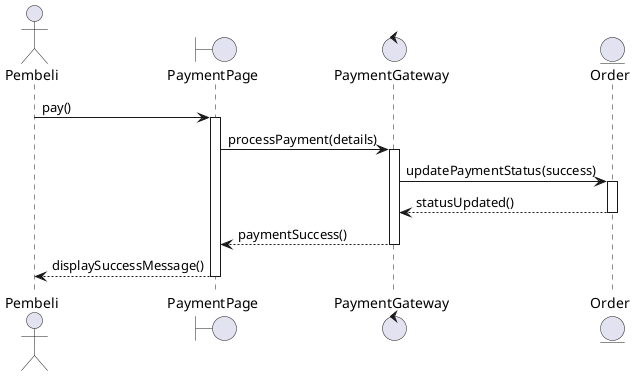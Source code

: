 @startuml
actor Pembeli
boundary PaymentPage
control PaymentGateway
entity Order

Pembeli -> PaymentPage : pay()
activate PaymentPage
PaymentPage -> PaymentGateway : processPayment(details)
activate PaymentGateway
PaymentGateway -> Order : updatePaymentStatus(success)
activate Order
Order --> PaymentGateway : statusUpdated()
deactivate Order
PaymentGateway --> PaymentPage : paymentSuccess()
deactivate PaymentGateway
PaymentPage --> Pembeli : displaySuccessMessage()
deactivate PaymentPage
@enduml